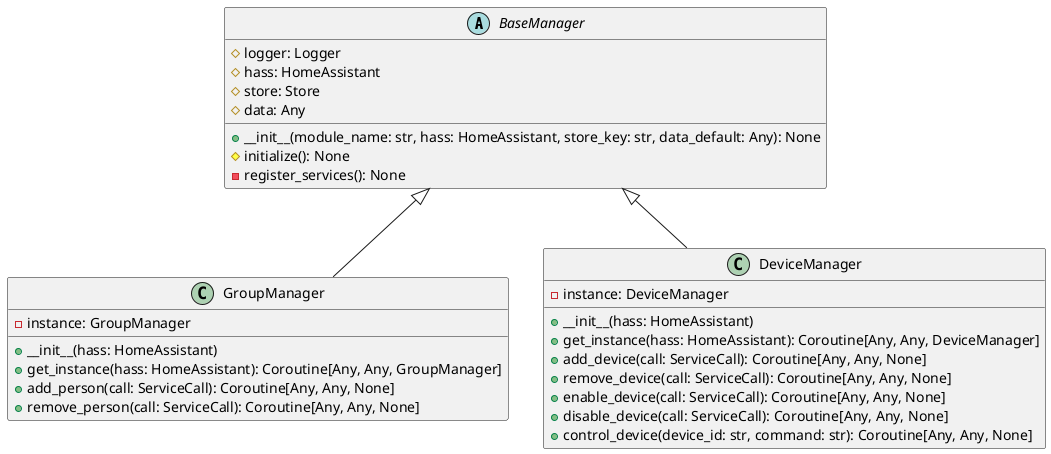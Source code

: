 @startuml
abstract class BaseManager {
    # logger: Logger
    # hass: HomeAssistant
    # store: Store
    # data: Any
    + __init__(module_name: str, hass: HomeAssistant, store_key: str, data_default: Any): None
    # initialize(): None
    - register_services(): None
}

class GroupManager {
    - instance: GroupManager
    + __init__(hass: HomeAssistant)
    + get_instance(hass: HomeAssistant): Coroutine[Any, Any, GroupManager]
    + add_person(call: ServiceCall): Coroutine[Any, Any, None]
    + remove_person(call: ServiceCall): Coroutine[Any, Any, None]
}
BaseManager <|-- GroupManager

class DeviceManager {
    - instance: DeviceManager
    + __init__(hass: HomeAssistant)
    + get_instance(hass: HomeAssistant): Coroutine[Any, Any, DeviceManager]
    + add_device(call: ServiceCall): Coroutine[Any, Any, None]
    + remove_device(call: ServiceCall): Coroutine[Any, Any, None]
    + enable_device(call: ServiceCall): Coroutine[Any, Any, None]
    + disable_device(call: ServiceCall): Coroutine[Any, Any, None]
    + control_device(device_id: str, command: str): Coroutine[Any, Any, None]
}
BaseManager <|-- DeviceManager

@enduml
